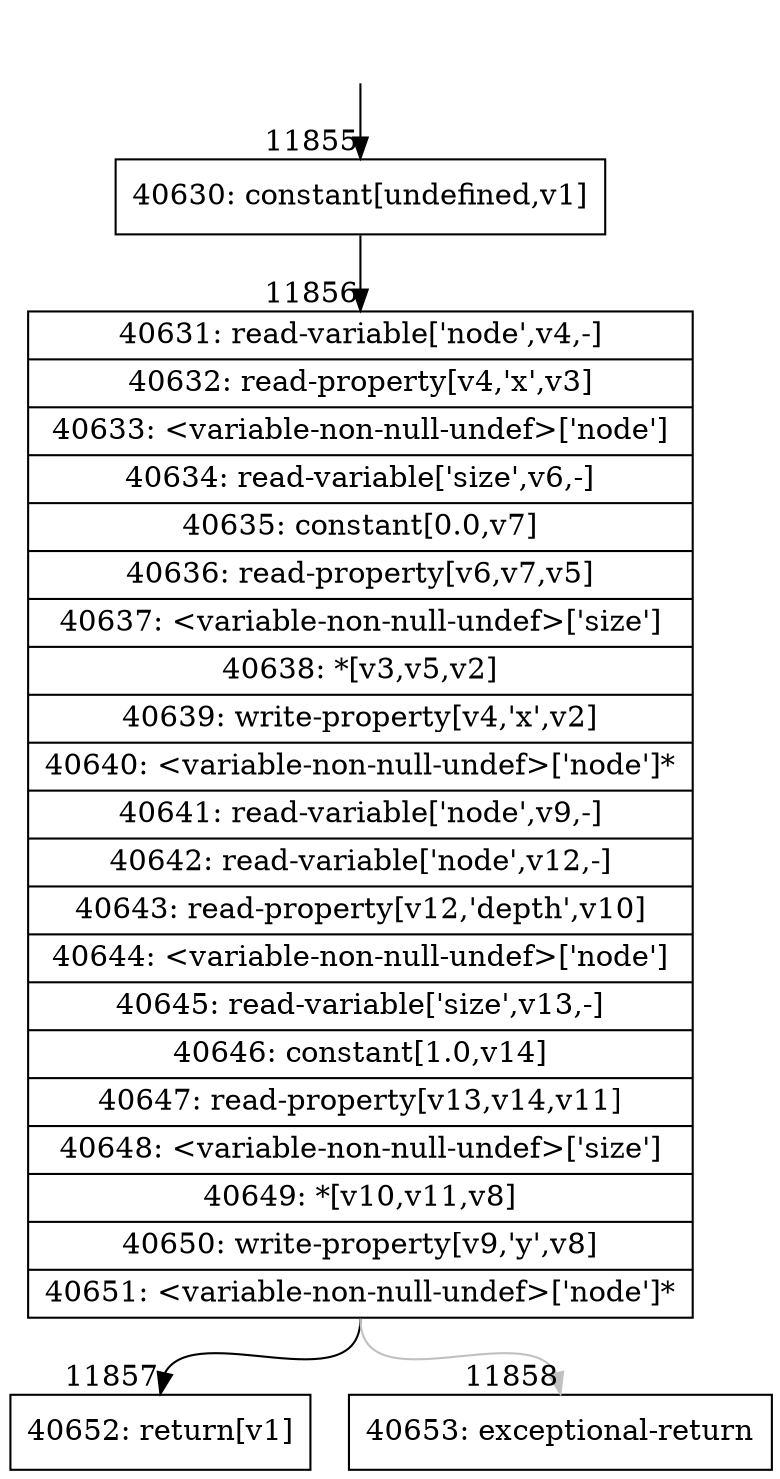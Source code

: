 digraph {
rankdir="TD"
BB_entry1091[shape=none,label=""];
BB_entry1091 -> BB11855 [tailport=s, headport=n, headlabel="    11855"]
BB11855 [shape=record label="{40630: constant[undefined,v1]}" ] 
BB11855 -> BB11856 [tailport=s, headport=n, headlabel="      11856"]
BB11856 [shape=record label="{40631: read-variable['node',v4,-]|40632: read-property[v4,'x',v3]|40633: \<variable-non-null-undef\>['node']|40634: read-variable['size',v6,-]|40635: constant[0.0,v7]|40636: read-property[v6,v7,v5]|40637: \<variable-non-null-undef\>['size']|40638: *[v3,v5,v2]|40639: write-property[v4,'x',v2]|40640: \<variable-non-null-undef\>['node']*|40641: read-variable['node',v9,-]|40642: read-variable['node',v12,-]|40643: read-property[v12,'depth',v10]|40644: \<variable-non-null-undef\>['node']|40645: read-variable['size',v13,-]|40646: constant[1.0,v14]|40647: read-property[v13,v14,v11]|40648: \<variable-non-null-undef\>['size']|40649: *[v10,v11,v8]|40650: write-property[v9,'y',v8]|40651: \<variable-non-null-undef\>['node']*}" ] 
BB11856 -> BB11857 [tailport=s, headport=n, headlabel="      11857"]
BB11856 -> BB11858 [tailport=s, headport=n, color=gray, headlabel="      11858"]
BB11857 [shape=record label="{40652: return[v1]}" ] 
BB11858 [shape=record label="{40653: exceptional-return}" ] 
//#$~ 7112
}
